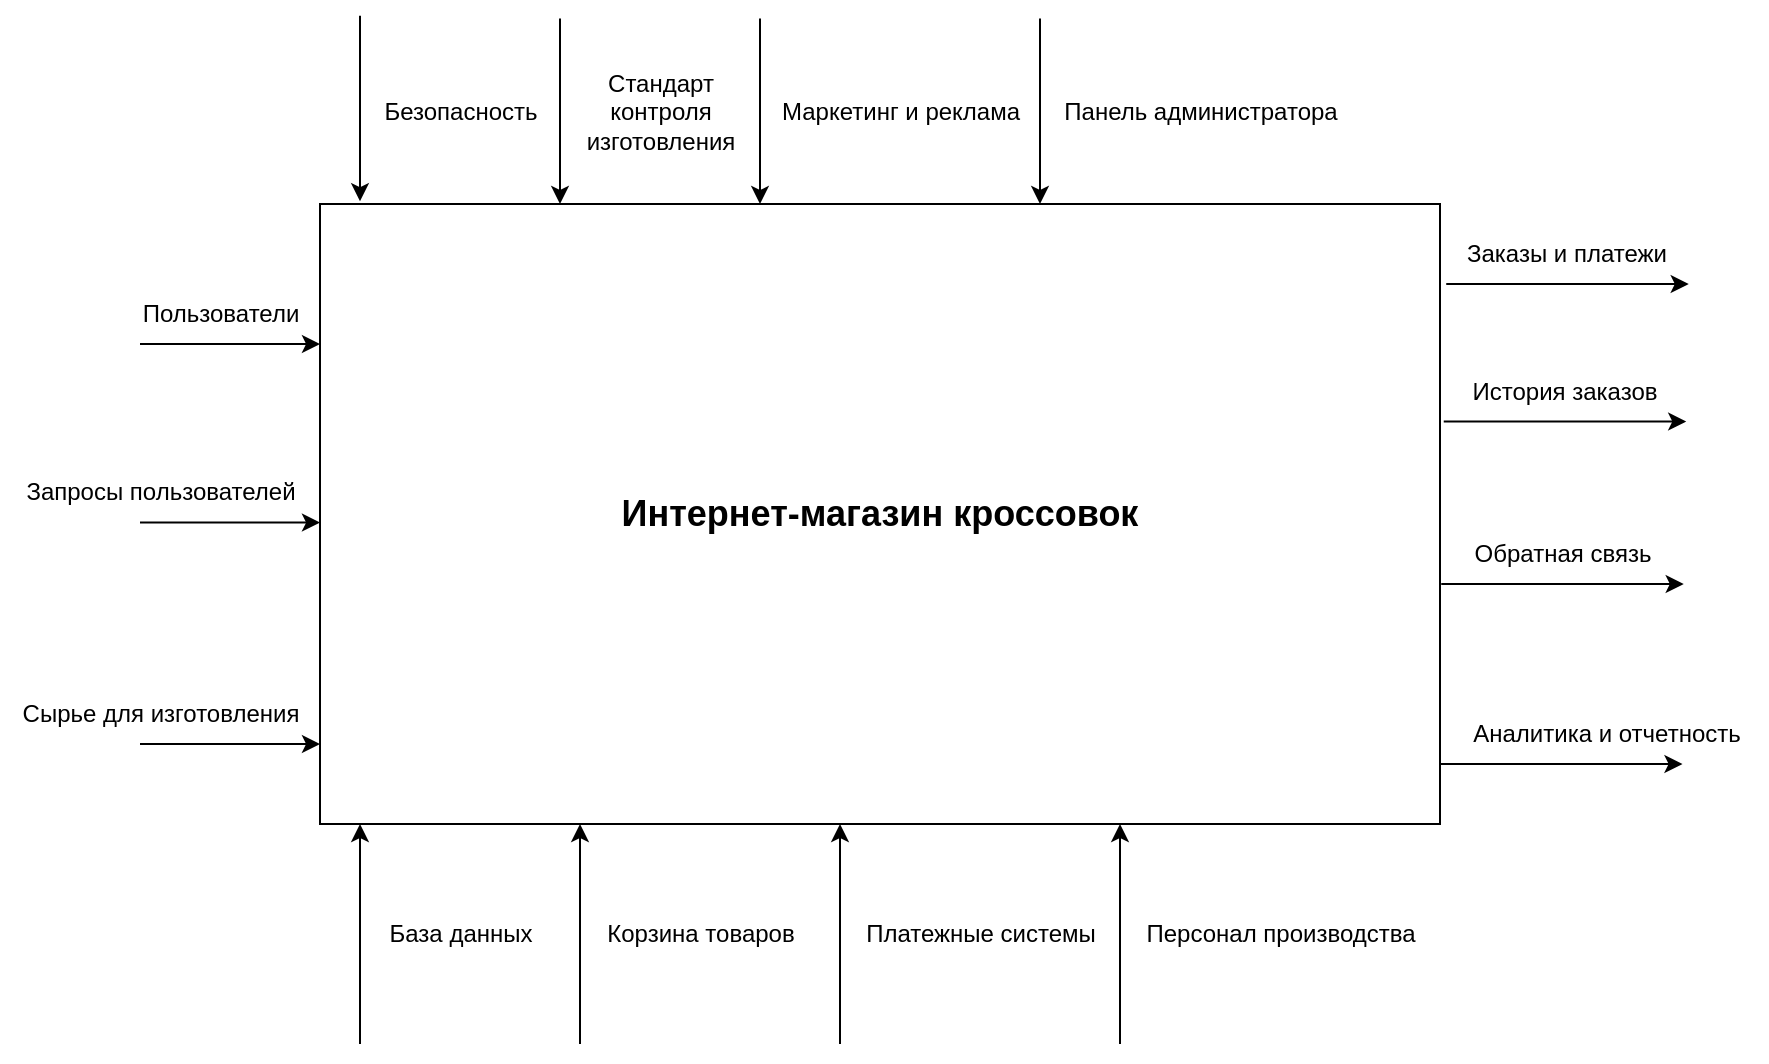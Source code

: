 <mxfile version="22.0.2" type="device">
  <diagram name="Страница — 1" id="MZHPP0oaIWRYFDdQWzVH">
    <mxGraphModel dx="1851" dy="591" grid="1" gridSize="10" guides="1" tooltips="1" connect="1" arrows="1" fold="1" page="1" pageScale="1" pageWidth="827" pageHeight="1169" math="0" shadow="0">
      <root>
        <mxCell id="0" />
        <mxCell id="1" parent="0" />
        <mxCell id="SHlK4U1hGGtmzxs1d3S5-1" value="&lt;font style=&quot;font-size: 18px;&quot;&gt;&lt;b&gt;Интернет-магазин кроссовок&lt;/b&gt;&lt;/font&gt;" style="rounded=0;whiteSpace=wrap;html=1;" vertex="1" parent="1">
          <mxGeometry x="-40" y="170" width="560" height="310" as="geometry" />
        </mxCell>
        <mxCell id="SHlK4U1hGGtmzxs1d3S5-2" value="" style="endArrow=classic;html=1;rounded=0;" edge="1" parent="1">
          <mxGeometry width="50" height="50" relative="1" as="geometry">
            <mxPoint x="-130" y="240" as="sourcePoint" />
            <mxPoint x="-40" y="240" as="targetPoint" />
          </mxGeometry>
        </mxCell>
        <mxCell id="SHlK4U1hGGtmzxs1d3S5-3" value="Пользователи" style="text;html=1;align=center;verticalAlign=middle;resizable=0;points=[];autosize=1;strokeColor=none;fillColor=none;" vertex="1" parent="1">
          <mxGeometry x="-140" y="210" width="100" height="30" as="geometry" />
        </mxCell>
        <mxCell id="SHlK4U1hGGtmzxs1d3S5-6" value="" style="endArrow=classic;html=1;rounded=0;" edge="1" parent="1">
          <mxGeometry width="50" height="50" relative="1" as="geometry">
            <mxPoint x="-130" y="329.29" as="sourcePoint" />
            <mxPoint x="-40" y="329.29" as="targetPoint" />
          </mxGeometry>
        </mxCell>
        <mxCell id="SHlK4U1hGGtmzxs1d3S5-7" value="Запросы пользователей" style="text;html=1;align=center;verticalAlign=middle;resizable=0;points=[];autosize=1;strokeColor=none;fillColor=none;" vertex="1" parent="1">
          <mxGeometry x="-200" y="299.29" width="160" height="30" as="geometry" />
        </mxCell>
        <mxCell id="SHlK4U1hGGtmzxs1d3S5-8" value="" style="endArrow=classic;html=1;rounded=0;" edge="1" parent="1">
          <mxGeometry width="50" height="50" relative="1" as="geometry">
            <mxPoint x="-130" y="440" as="sourcePoint" />
            <mxPoint x="-40" y="440" as="targetPoint" />
          </mxGeometry>
        </mxCell>
        <mxCell id="SHlK4U1hGGtmzxs1d3S5-9" value="Сырье для изготовления" style="text;html=1;align=center;verticalAlign=middle;resizable=0;points=[];autosize=1;strokeColor=none;fillColor=none;" vertex="1" parent="1">
          <mxGeometry x="-200" y="410" width="160" height="30" as="geometry" />
        </mxCell>
        <mxCell id="SHlK4U1hGGtmzxs1d3S5-10" value="" style="endArrow=classic;html=1;rounded=0;labelBorderColor=none;" edge="1" parent="1">
          <mxGeometry width="50" height="50" relative="1" as="geometry">
            <mxPoint x="-20" y="75.86" as="sourcePoint" />
            <mxPoint x="-20" y="168.619" as="targetPoint" />
          </mxGeometry>
        </mxCell>
        <mxCell id="SHlK4U1hGGtmzxs1d3S5-11" value="Безопасность" style="text;html=1;align=center;verticalAlign=middle;resizable=0;points=[];autosize=1;strokeColor=none;fillColor=none;" vertex="1" parent="1">
          <mxGeometry x="-20" y="108.62" width="100" height="30" as="geometry" />
        </mxCell>
        <mxCell id="SHlK4U1hGGtmzxs1d3S5-14" value="" style="endArrow=classic;html=1;rounded=0;labelBorderColor=none;" edge="1" parent="1">
          <mxGeometry width="50" height="50" relative="1" as="geometry">
            <mxPoint x="80" y="77.24" as="sourcePoint" />
            <mxPoint x="80" y="169.999" as="targetPoint" />
          </mxGeometry>
        </mxCell>
        <mxCell id="SHlK4U1hGGtmzxs1d3S5-15" value="Стандарт &lt;br&gt;контроля &lt;br&gt;изготовления" style="text;html=1;align=center;verticalAlign=middle;resizable=0;points=[];autosize=1;strokeColor=none;fillColor=none;" vertex="1" parent="1">
          <mxGeometry x="80" y="93.62" width="100" height="60" as="geometry" />
        </mxCell>
        <mxCell id="SHlK4U1hGGtmzxs1d3S5-17" value="" style="endArrow=classic;html=1;rounded=0;labelBorderColor=none;" edge="1" parent="1">
          <mxGeometry width="50" height="50" relative="1" as="geometry">
            <mxPoint x="180" y="77.24" as="sourcePoint" />
            <mxPoint x="180" y="169.999" as="targetPoint" />
          </mxGeometry>
        </mxCell>
        <mxCell id="SHlK4U1hGGtmzxs1d3S5-18" value="Маркетинг и реклама" style="text;html=1;align=center;verticalAlign=middle;resizable=0;points=[];autosize=1;strokeColor=none;fillColor=none;" vertex="1" parent="1">
          <mxGeometry x="180" y="108.62" width="140" height="30" as="geometry" />
        </mxCell>
        <mxCell id="SHlK4U1hGGtmzxs1d3S5-20" value="" style="endArrow=classic;html=1;rounded=0;labelBorderColor=none;" edge="1" parent="1">
          <mxGeometry width="50" height="50" relative="1" as="geometry">
            <mxPoint x="320" y="77.24" as="sourcePoint" />
            <mxPoint x="320" y="169.999" as="targetPoint" />
          </mxGeometry>
        </mxCell>
        <mxCell id="SHlK4U1hGGtmzxs1d3S5-21" value="Панель администратора" style="text;html=1;align=center;verticalAlign=middle;resizable=0;points=[];autosize=1;strokeColor=none;fillColor=none;" vertex="1" parent="1">
          <mxGeometry x="320" y="108.62" width="160" height="30" as="geometry" />
        </mxCell>
        <mxCell id="SHlK4U1hGGtmzxs1d3S5-23" value="" style="endArrow=classic;html=1;rounded=0;labelBorderColor=none;" edge="1" parent="1">
          <mxGeometry width="50" height="50" relative="1" as="geometry">
            <mxPoint x="523.12" y="210" as="sourcePoint" />
            <mxPoint x="644.37" y="210" as="targetPoint" />
          </mxGeometry>
        </mxCell>
        <mxCell id="SHlK4U1hGGtmzxs1d3S5-24" value="Заказы и платежи" style="text;html=1;align=center;verticalAlign=middle;resizable=0;points=[];autosize=1;strokeColor=none;fillColor=none;" vertex="1" parent="1">
          <mxGeometry x="523.12" y="180" width="120" height="30" as="geometry" />
        </mxCell>
        <mxCell id="SHlK4U1hGGtmzxs1d3S5-25" value="" style="endArrow=classic;html=1;rounded=0;labelBorderColor=none;" edge="1" parent="1">
          <mxGeometry width="50" height="50" relative="1" as="geometry">
            <mxPoint x="521.87" y="278.75" as="sourcePoint" />
            <mxPoint x="643.12" y="278.75" as="targetPoint" />
          </mxGeometry>
        </mxCell>
        <mxCell id="SHlK4U1hGGtmzxs1d3S5-26" value="История заказов" style="text;html=1;align=center;verticalAlign=middle;resizable=0;points=[];autosize=1;strokeColor=none;fillColor=none;" vertex="1" parent="1">
          <mxGeometry x="521.87" y="248.75" width="120" height="30" as="geometry" />
        </mxCell>
        <mxCell id="SHlK4U1hGGtmzxs1d3S5-27" value="" style="endArrow=classic;html=1;rounded=0;labelBorderColor=none;" edge="1" parent="1">
          <mxGeometry width="50" height="50" relative="1" as="geometry">
            <mxPoint x="520.62" y="360" as="sourcePoint" />
            <mxPoint x="641.87" y="360" as="targetPoint" />
          </mxGeometry>
        </mxCell>
        <mxCell id="SHlK4U1hGGtmzxs1d3S5-28" value="Обратная связь" style="text;html=1;align=center;verticalAlign=middle;resizable=0;points=[];autosize=1;strokeColor=none;fillColor=none;" vertex="1" parent="1">
          <mxGeometry x="525.62" y="330" width="110" height="30" as="geometry" />
        </mxCell>
        <mxCell id="SHlK4U1hGGtmzxs1d3S5-29" value="" style="endArrow=classic;html=1;rounded=0;labelBorderColor=none;" edge="1" parent="1">
          <mxGeometry width="50" height="50" relative="1" as="geometry">
            <mxPoint x="520" y="450" as="sourcePoint" />
            <mxPoint x="641.25" y="450" as="targetPoint" />
          </mxGeometry>
        </mxCell>
        <mxCell id="SHlK4U1hGGtmzxs1d3S5-30" value="Аналитика и отчетность" style="text;html=1;align=center;verticalAlign=middle;resizable=0;points=[];autosize=1;strokeColor=none;fillColor=none;" vertex="1" parent="1">
          <mxGeometry x="523.12" y="420" width="160" height="30" as="geometry" />
        </mxCell>
        <mxCell id="SHlK4U1hGGtmzxs1d3S5-32" value="" style="endArrow=classic;html=1;rounded=0;labelBorderColor=none;" edge="1" parent="1">
          <mxGeometry width="50" height="50" relative="1" as="geometry">
            <mxPoint x="-20" y="590" as="sourcePoint" />
            <mxPoint x="-20" y="480" as="targetPoint" />
          </mxGeometry>
        </mxCell>
        <mxCell id="SHlK4U1hGGtmzxs1d3S5-33" value="База данных" style="text;html=1;align=center;verticalAlign=middle;resizable=0;points=[];autosize=1;strokeColor=none;fillColor=none;" vertex="1" parent="1">
          <mxGeometry x="-15" y="520" width="90" height="30" as="geometry" />
        </mxCell>
        <mxCell id="SHlK4U1hGGtmzxs1d3S5-34" value="" style="endArrow=classic;html=1;rounded=0;labelBorderColor=none;" edge="1" parent="1">
          <mxGeometry width="50" height="50" relative="1" as="geometry">
            <mxPoint x="90" y="590" as="sourcePoint" />
            <mxPoint x="90" y="480" as="targetPoint" />
          </mxGeometry>
        </mxCell>
        <mxCell id="SHlK4U1hGGtmzxs1d3S5-35" value="Корзина товаров" style="text;html=1;align=center;verticalAlign=middle;resizable=0;points=[];autosize=1;strokeColor=none;fillColor=none;" vertex="1" parent="1">
          <mxGeometry x="90" y="520" width="120" height="30" as="geometry" />
        </mxCell>
        <mxCell id="SHlK4U1hGGtmzxs1d3S5-37" value="" style="endArrow=classic;html=1;rounded=0;labelBorderColor=none;" edge="1" parent="1">
          <mxGeometry width="50" height="50" relative="1" as="geometry">
            <mxPoint x="220" y="590" as="sourcePoint" />
            <mxPoint x="220" y="480" as="targetPoint" />
          </mxGeometry>
        </mxCell>
        <mxCell id="SHlK4U1hGGtmzxs1d3S5-38" value="Платежные системы" style="text;html=1;align=center;verticalAlign=middle;resizable=0;points=[];autosize=1;strokeColor=none;fillColor=none;" vertex="1" parent="1">
          <mxGeometry x="220" y="520" width="140" height="30" as="geometry" />
        </mxCell>
        <mxCell id="SHlK4U1hGGtmzxs1d3S5-39" value="" style="endArrow=classic;html=1;rounded=0;labelBorderColor=none;" edge="1" parent="1">
          <mxGeometry width="50" height="50" relative="1" as="geometry">
            <mxPoint x="360" y="590" as="sourcePoint" />
            <mxPoint x="360" y="480" as="targetPoint" />
          </mxGeometry>
        </mxCell>
        <mxCell id="SHlK4U1hGGtmzxs1d3S5-40" value="Персонал производства" style="text;html=1;align=center;verticalAlign=middle;resizable=0;points=[];autosize=1;strokeColor=none;fillColor=none;" vertex="1" parent="1">
          <mxGeometry x="360" y="520" width="160" height="30" as="geometry" />
        </mxCell>
      </root>
    </mxGraphModel>
  </diagram>
</mxfile>
